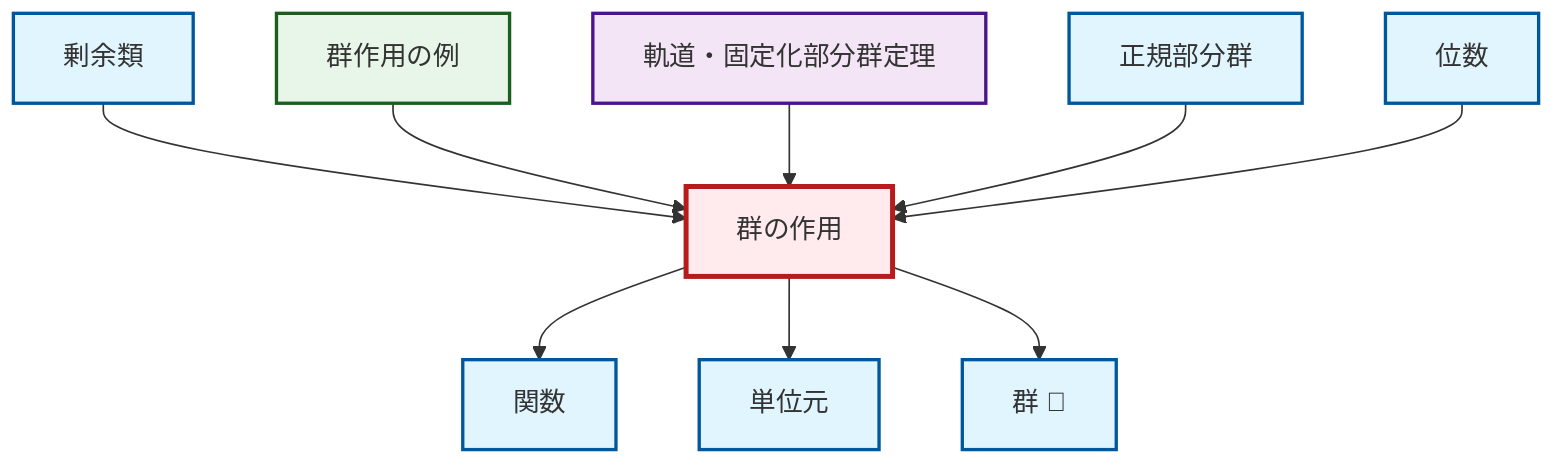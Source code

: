 graph TD
    classDef definition fill:#e1f5fe,stroke:#01579b,stroke-width:2px
    classDef theorem fill:#f3e5f5,stroke:#4a148c,stroke-width:2px
    classDef axiom fill:#fff3e0,stroke:#e65100,stroke-width:2px
    classDef example fill:#e8f5e9,stroke:#1b5e20,stroke-width:2px
    classDef current fill:#ffebee,stroke:#b71c1c,stroke-width:3px
    def-group["群 📝"]:::definition
    def-order["位数"]:::definition
    def-coset["剰余類"]:::definition
    thm-orbit-stabilizer["軌道・固定化部分群定理"]:::theorem
    def-group-action["群の作用"]:::definition
    ex-group-action-examples["群作用の例"]:::example
    def-identity-element["単位元"]:::definition
    def-function["関数"]:::definition
    def-normal-subgroup["正規部分群"]:::definition
    def-group-action --> def-function
    def-coset --> def-group-action
    ex-group-action-examples --> def-group-action
    def-group-action --> def-identity-element
    thm-orbit-stabilizer --> def-group-action
    def-normal-subgroup --> def-group-action
    def-order --> def-group-action
    def-group-action --> def-group
    class def-group-action current